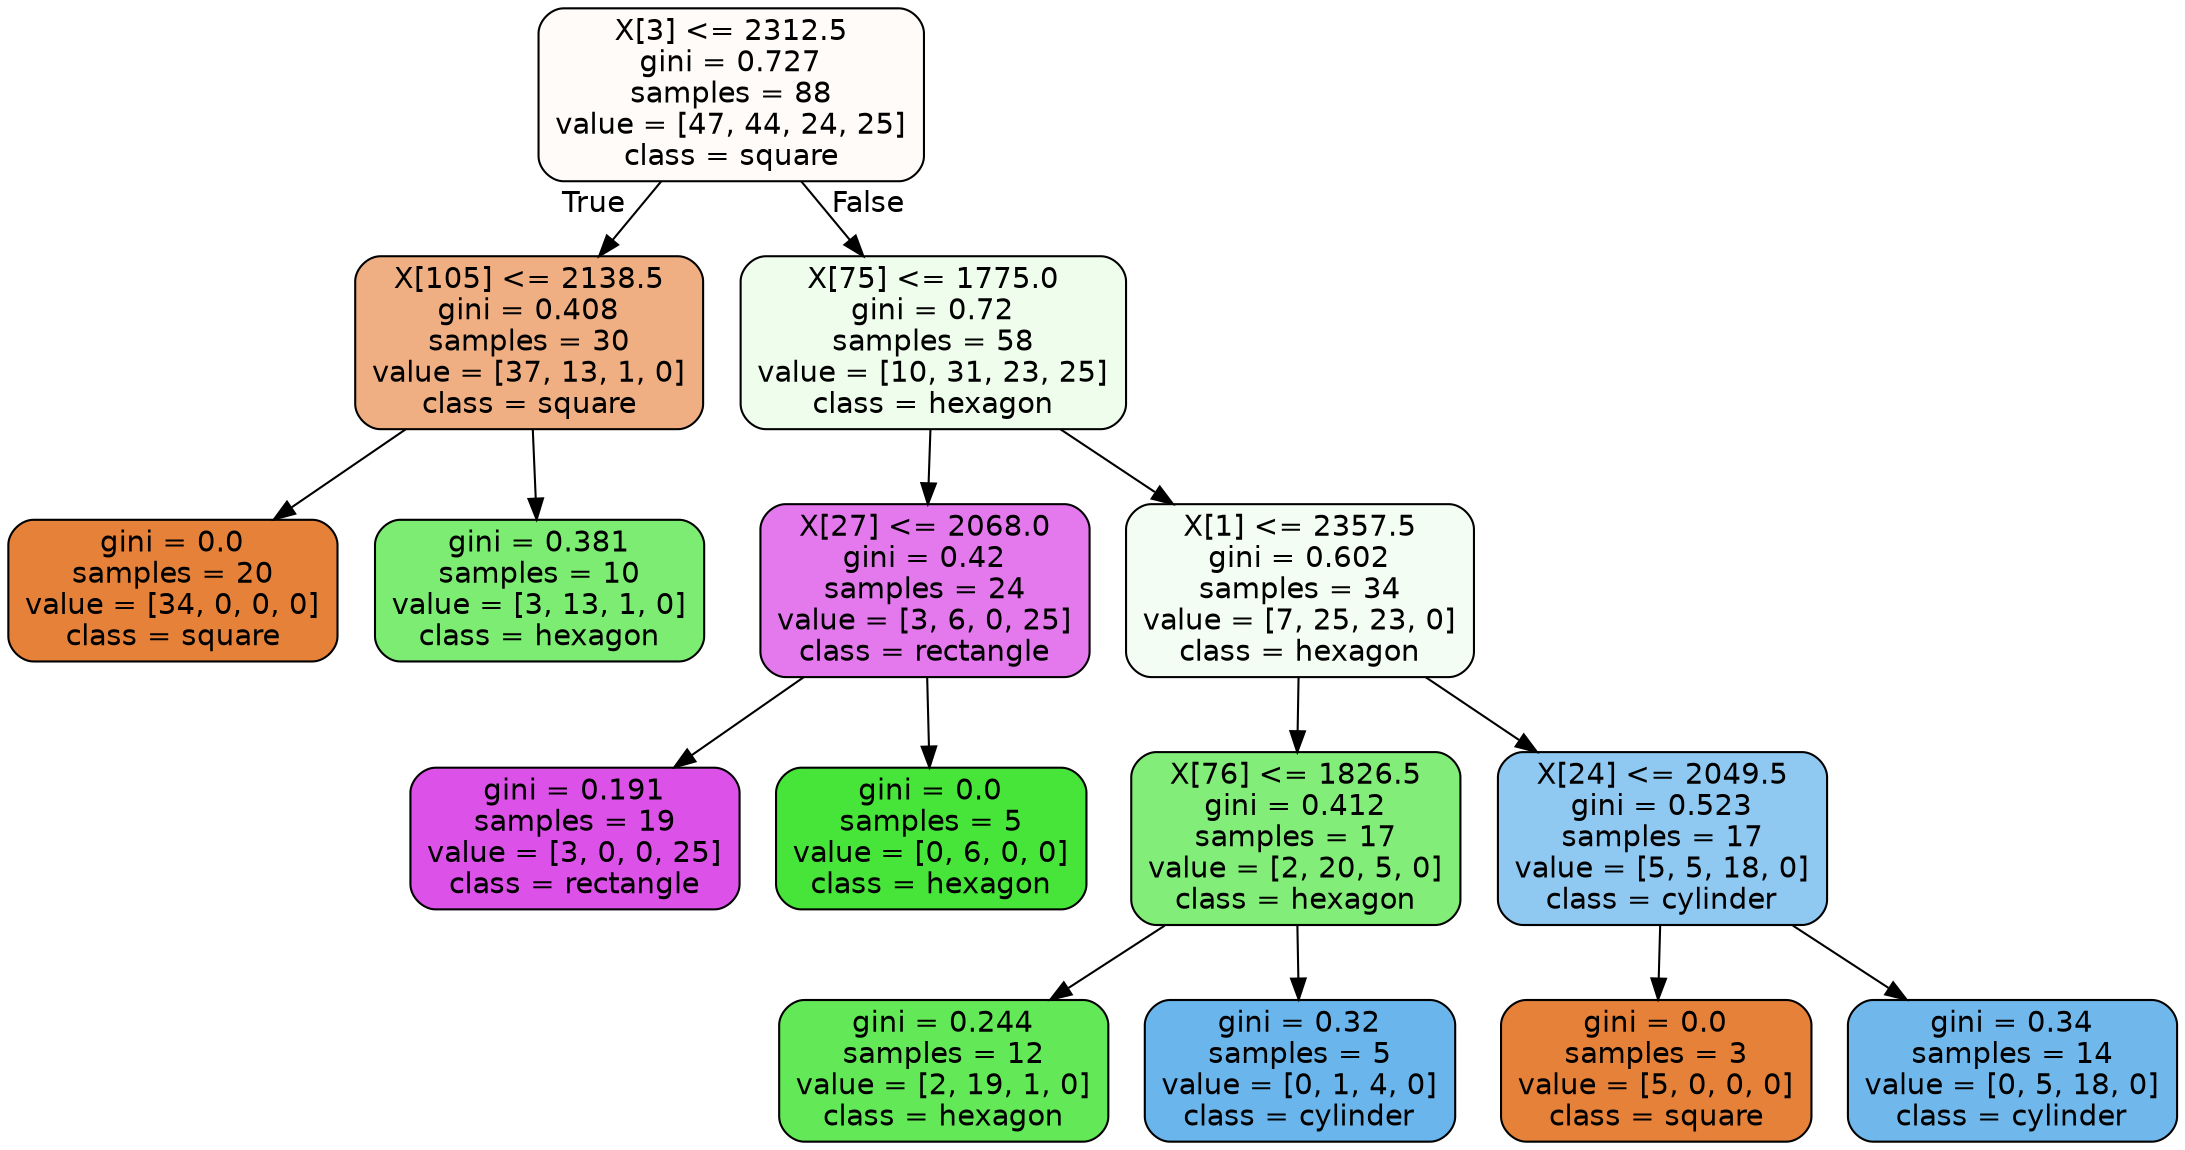 digraph Tree {
node [shape=box, style="filled, rounded", color="black", fontname=helvetica] ;
edge [fontname=helvetica] ;
0 [label="X[3] <= 2312.5\ngini = 0.727\nsamples = 88\nvalue = [47, 44, 24, 25]\nclass = square", fillcolor="#fefbf9"] ;
1 [label="X[105] <= 2138.5\ngini = 0.408\nsamples = 30\nvalue = [37, 13, 1, 0]\nclass = square", fillcolor="#efaf82"] ;
0 -> 1 [labeldistance=2.5, labelangle=45, headlabel="True"] ;
5 [label="gini = 0.0\nsamples = 20\nvalue = [34, 0, 0, 0]\nclass = square", fillcolor="#e58139"] ;
1 -> 5 ;
6 [label="gini = 0.381\nsamples = 10\nvalue = [3, 13, 1, 0]\nclass = hexagon", fillcolor="#7cec72"] ;
1 -> 6 ;
2 [label="X[75] <= 1775.0\ngini = 0.72\nsamples = 58\nvalue = [10, 31, 23, 25]\nclass = hexagon", fillcolor="#eefdec"] ;
0 -> 2 [labeldistance=2.5, labelangle=-45, headlabel="False"] ;
3 [label="X[27] <= 2068.0\ngini = 0.42\nsamples = 24\nvalue = [3, 6, 0, 25]\nclass = rectangle", fillcolor="#e479ed"] ;
2 -> 3 ;
7 [label="gini = 0.191\nsamples = 19\nvalue = [3, 0, 0, 25]\nclass = rectangle", fillcolor="#dc51e8"] ;
3 -> 7 ;
8 [label="gini = 0.0\nsamples = 5\nvalue = [0, 6, 0, 0]\nclass = hexagon", fillcolor="#47e539"] ;
3 -> 8 ;
4 [label="X[1] <= 2357.5\ngini = 0.602\nsamples = 34\nvalue = [7, 25, 23, 0]\nclass = hexagon", fillcolor="#f4fdf3"] ;
2 -> 4 ;
9 [label="X[76] <= 1826.5\ngini = 0.412\nsamples = 17\nvalue = [2, 20, 5, 0]\nclass = hexagon", fillcolor="#82ed78"] ;
4 -> 9 ;
13 [label="gini = 0.244\nsamples = 12\nvalue = [2, 19, 1, 0]\nclass = hexagon", fillcolor="#63e957"] ;
9 -> 13 ;
14 [label="gini = 0.32\nsamples = 5\nvalue = [0, 1, 4, 0]\nclass = cylinder", fillcolor="#6ab6ec"] ;
9 -> 14 ;
10 [label="X[24] <= 2049.5\ngini = 0.523\nsamples = 17\nvalue = [5, 5, 18, 0]\nclass = cylinder", fillcolor="#8fc8f0"] ;
4 -> 10 ;
11 [label="gini = 0.0\nsamples = 3\nvalue = [5, 0, 0, 0]\nclass = square", fillcolor="#e58139"] ;
10 -> 11 ;
12 [label="gini = 0.34\nsamples = 14\nvalue = [0, 5, 18, 0]\nclass = cylinder", fillcolor="#70b8ec"] ;
10 -> 12 ;
}